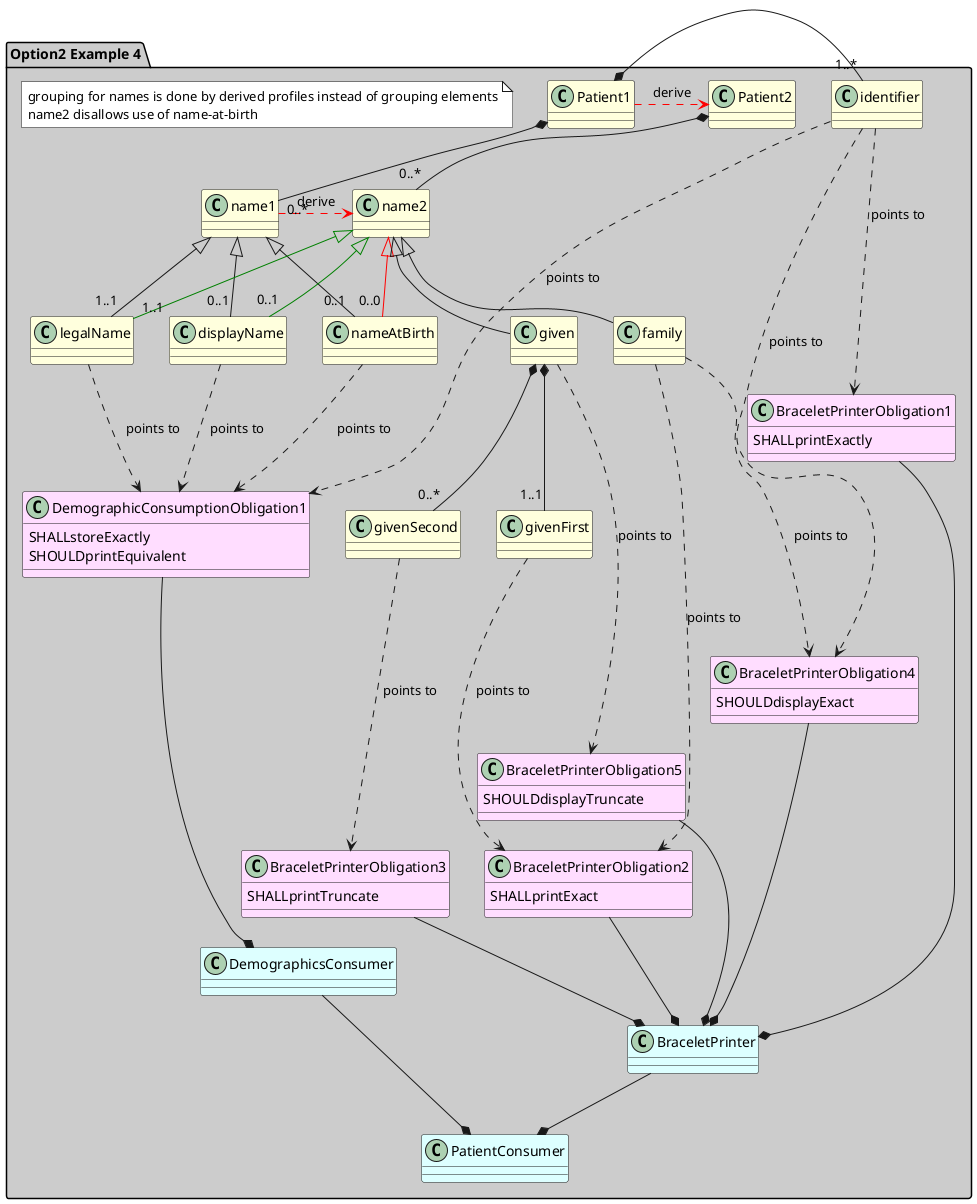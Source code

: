 @startuml

package "Option2 Example 4" #ccc {

note as N1 #fff
grouping for names is done by derived profiles instead of grouping elements
name2 disallows use of name-at-birth
end note

class Patient1 #ffd
class identifier #ffd
class name1 #ffd
class nameAtBirth #ffd
class displayName #ffd
class legalName #ffd

class Patient2 #ffd
class name2 #ffd
class family #ffd
class given #ffd
class givenFirst #ffd
class givenSecond #ffd

Patient1 .right..> Patient2 #red : derive
name1 .right..> name2 #red : derive

name1 <|-- "0..1" nameAtBirth
name1 <|-- "1..1" legalName
name1 <|-- "0..1" displayName

name2 <|-- "0..0" nameAtBirth #red
name2 <|-- "1..1" legalName #green
name2 <|-- "0..1" displayName #green
name2 <|-- family
name2 <|-- given
given *-- "1..1" givenFirst
given *-- "0..*" givenSecond

class PatientConsumer #dff
class DemographicsConsumer #dff
class BraceletPrinter #dff

class DemographicConsumptionObligation1 #fdf {
    SHALLstoreExactly
    SHOULDprintEquivalent
}
class BraceletPrinterObligation1 #fdf {
    SHALLprintExactly
}
class BraceletPrinterObligation2 #fdf {
    SHALLprintExact
}
class BraceletPrinterObligation3 #fdf {
    SHALLprintTruncate
}
class BraceletPrinterObligation4 #fdf {
    SHOULDdisplayExact
}
class BraceletPrinterObligation5 #fdf {
    SHOULDdisplayTruncate
}

PatientConsumer *-up- DemographicsConsumer
PatientConsumer *-up- BraceletPrinter

DemographicsConsumer *-up-- DemographicConsumptionObligation1

BraceletPrinter *-up- BraceletPrinterObligation1
BraceletPrinter *-up- BraceletPrinterObligation2
BraceletPrinter *-up- BraceletPrinterObligation3
BraceletPrinter *-up- BraceletPrinterObligation4
BraceletPrinter *-up- BraceletPrinterObligation5



Patient1 *-left- "1..*" identifier
Patient1 *-down- "0..*" name1

Patient2 *-down- "0..*" name2

identifier ..down.> DemographicConsumptionObligation1 : points to
identifier ..down.> BraceletPrinterObligation1 : points to
identifier ..down.> BraceletPrinterObligation4 : points to
legalName .down.> DemographicConsumptionObligation1 : points to
displayName .down.> DemographicConsumptionObligation1 : points to
nameAtBirth .down.> DemographicConsumptionObligation1 : points to
family ..down.> BraceletPrinterObligation4 : points to
family ..down.> BraceletPrinterObligation2 : points to
given ..down.> BraceletPrinterObligation5 : points to
givenFirst ..down.> BraceletPrinterObligation2 : points to
givenSecond ..down.> BraceletPrinterObligation3 : points to

}

@enduml